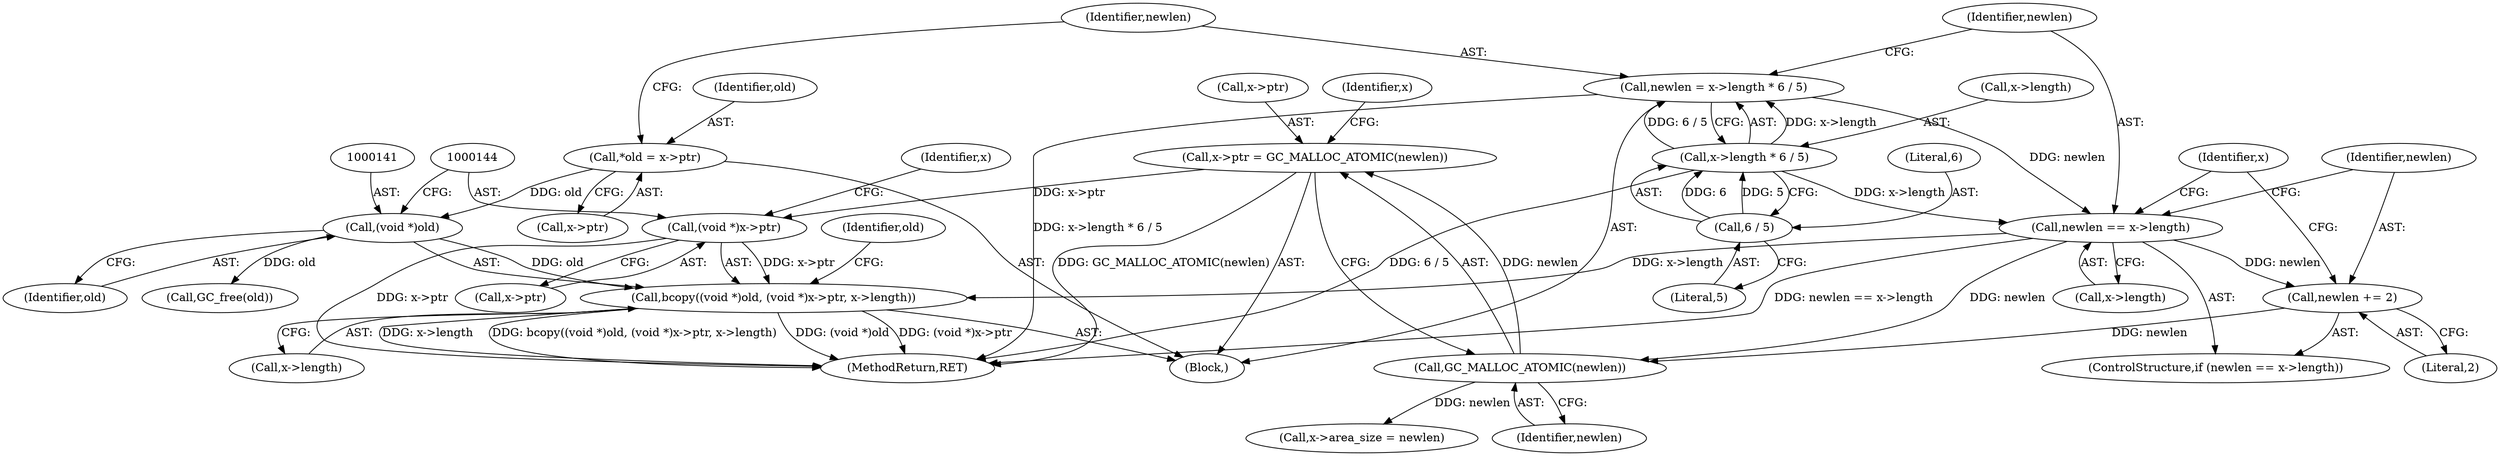 digraph "0_w3m_d43527cfa0dbb3ccefec4a6f7b32c1434739aa29@API" {
"1000139" [label="(Call,bcopy((void *)old, (void *)x->ptr, x->length))"];
"1000140" [label="(Call,(void *)old)"];
"1000104" [label="(Call,*old = x->ptr)"];
"1000143" [label="(Call,(void *)x->ptr)"];
"1000128" [label="(Call,x->ptr = GC_MALLOC_ATOMIC(newlen))"];
"1000132" [label="(Call,GC_MALLOC_ATOMIC(newlen))"];
"1000125" [label="(Call,newlen += 2)"];
"1000120" [label="(Call,newlen == x->length)"];
"1000110" [label="(Call,newlen = x->length * 6 / 5)"];
"1000112" [label="(Call,x->length * 6 / 5)"];
"1000116" [label="(Call,6 / 5)"];
"1000126" [label="(Identifier,newlen)"];
"1000118" [label="(Literal,5)"];
"1000125" [label="(Call,newlen += 2)"];
"1000134" [label="(Call,x->area_size = newlen)"];
"1000145" [label="(Call,x->ptr)"];
"1000119" [label="(ControlStructure,if (newlen == x->length))"];
"1000127" [label="(Literal,2)"];
"1000120" [label="(Call,newlen == x->length)"];
"1000117" [label="(Literal,6)"];
"1000132" [label="(Call,GC_MALLOC_ATOMIC(newlen))"];
"1000113" [label="(Call,x->length)"];
"1000139" [label="(Call,bcopy((void *)old, (void *)x->ptr, x->length))"];
"1000149" [label="(Identifier,x)"];
"1000130" [label="(Identifier,x)"];
"1000142" [label="(Identifier,old)"];
"1000136" [label="(Identifier,x)"];
"1000110" [label="(Call,newlen = x->length * 6 / 5)"];
"1000152" [label="(Identifier,old)"];
"1000151" [label="(Call,GC_free(old))"];
"1000133" [label="(Identifier,newlen)"];
"1000143" [label="(Call,(void *)x->ptr)"];
"1000105" [label="(Identifier,old)"];
"1000122" [label="(Call,x->length)"];
"1000104" [label="(Call,*old = x->ptr)"];
"1000111" [label="(Identifier,newlen)"];
"1000116" [label="(Call,6 / 5)"];
"1000148" [label="(Call,x->length)"];
"1000106" [label="(Call,x->ptr)"];
"1000102" [label="(Block,)"];
"1000121" [label="(Identifier,newlen)"];
"1000129" [label="(Call,x->ptr)"];
"1000112" [label="(Call,x->length * 6 / 5)"];
"1000140" [label="(Call,(void *)old)"];
"1000128" [label="(Call,x->ptr = GC_MALLOC_ATOMIC(newlen))"];
"1000153" [label="(MethodReturn,RET)"];
"1000139" -> "1000102"  [label="AST: "];
"1000139" -> "1000148"  [label="CFG: "];
"1000140" -> "1000139"  [label="AST: "];
"1000143" -> "1000139"  [label="AST: "];
"1000148" -> "1000139"  [label="AST: "];
"1000152" -> "1000139"  [label="CFG: "];
"1000139" -> "1000153"  [label="DDG: x->length"];
"1000139" -> "1000153"  [label="DDG: bcopy((void *)old, (void *)x->ptr, x->length)"];
"1000139" -> "1000153"  [label="DDG: (void *)old"];
"1000139" -> "1000153"  [label="DDG: (void *)x->ptr"];
"1000140" -> "1000139"  [label="DDG: old"];
"1000143" -> "1000139"  [label="DDG: x->ptr"];
"1000120" -> "1000139"  [label="DDG: x->length"];
"1000140" -> "1000142"  [label="CFG: "];
"1000141" -> "1000140"  [label="AST: "];
"1000142" -> "1000140"  [label="AST: "];
"1000144" -> "1000140"  [label="CFG: "];
"1000104" -> "1000140"  [label="DDG: old"];
"1000140" -> "1000151"  [label="DDG: old"];
"1000104" -> "1000102"  [label="AST: "];
"1000104" -> "1000106"  [label="CFG: "];
"1000105" -> "1000104"  [label="AST: "];
"1000106" -> "1000104"  [label="AST: "];
"1000111" -> "1000104"  [label="CFG: "];
"1000143" -> "1000145"  [label="CFG: "];
"1000144" -> "1000143"  [label="AST: "];
"1000145" -> "1000143"  [label="AST: "];
"1000149" -> "1000143"  [label="CFG: "];
"1000143" -> "1000153"  [label="DDG: x->ptr"];
"1000128" -> "1000143"  [label="DDG: x->ptr"];
"1000128" -> "1000102"  [label="AST: "];
"1000128" -> "1000132"  [label="CFG: "];
"1000129" -> "1000128"  [label="AST: "];
"1000132" -> "1000128"  [label="AST: "];
"1000136" -> "1000128"  [label="CFG: "];
"1000128" -> "1000153"  [label="DDG: GC_MALLOC_ATOMIC(newlen)"];
"1000132" -> "1000128"  [label="DDG: newlen"];
"1000132" -> "1000133"  [label="CFG: "];
"1000133" -> "1000132"  [label="AST: "];
"1000125" -> "1000132"  [label="DDG: newlen"];
"1000120" -> "1000132"  [label="DDG: newlen"];
"1000132" -> "1000134"  [label="DDG: newlen"];
"1000125" -> "1000119"  [label="AST: "];
"1000125" -> "1000127"  [label="CFG: "];
"1000126" -> "1000125"  [label="AST: "];
"1000127" -> "1000125"  [label="AST: "];
"1000130" -> "1000125"  [label="CFG: "];
"1000120" -> "1000125"  [label="DDG: newlen"];
"1000120" -> "1000119"  [label="AST: "];
"1000120" -> "1000122"  [label="CFG: "];
"1000121" -> "1000120"  [label="AST: "];
"1000122" -> "1000120"  [label="AST: "];
"1000126" -> "1000120"  [label="CFG: "];
"1000130" -> "1000120"  [label="CFG: "];
"1000120" -> "1000153"  [label="DDG: newlen == x->length"];
"1000110" -> "1000120"  [label="DDG: newlen"];
"1000112" -> "1000120"  [label="DDG: x->length"];
"1000110" -> "1000102"  [label="AST: "];
"1000110" -> "1000112"  [label="CFG: "];
"1000111" -> "1000110"  [label="AST: "];
"1000112" -> "1000110"  [label="AST: "];
"1000121" -> "1000110"  [label="CFG: "];
"1000110" -> "1000153"  [label="DDG: x->length * 6 / 5"];
"1000112" -> "1000110"  [label="DDG: x->length"];
"1000112" -> "1000110"  [label="DDG: 6 / 5"];
"1000112" -> "1000116"  [label="CFG: "];
"1000113" -> "1000112"  [label="AST: "];
"1000116" -> "1000112"  [label="AST: "];
"1000112" -> "1000153"  [label="DDG: 6 / 5"];
"1000116" -> "1000112"  [label="DDG: 6"];
"1000116" -> "1000112"  [label="DDG: 5"];
"1000116" -> "1000118"  [label="CFG: "];
"1000117" -> "1000116"  [label="AST: "];
"1000118" -> "1000116"  [label="AST: "];
}
